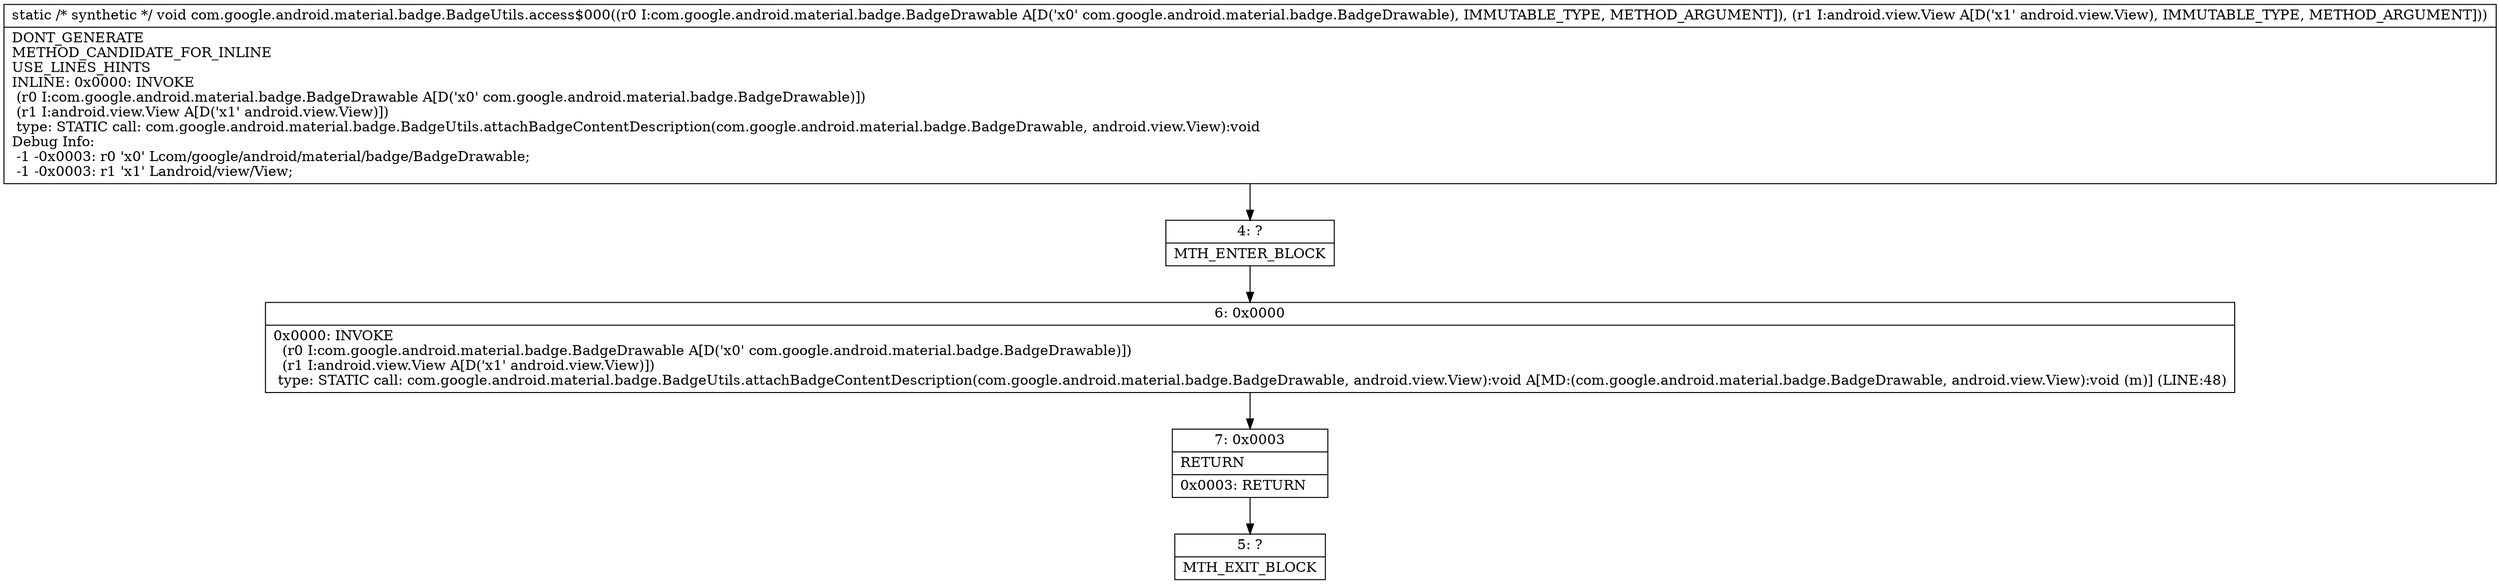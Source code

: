 digraph "CFG forcom.google.android.material.badge.BadgeUtils.access$000(Lcom\/google\/android\/material\/badge\/BadgeDrawable;Landroid\/view\/View;)V" {
Node_4 [shape=record,label="{4\:\ ?|MTH_ENTER_BLOCK\l}"];
Node_6 [shape=record,label="{6\:\ 0x0000|0x0000: INVOKE  \l  (r0 I:com.google.android.material.badge.BadgeDrawable A[D('x0' com.google.android.material.badge.BadgeDrawable)])\l  (r1 I:android.view.View A[D('x1' android.view.View)])\l type: STATIC call: com.google.android.material.badge.BadgeUtils.attachBadgeContentDescription(com.google.android.material.badge.BadgeDrawable, android.view.View):void A[MD:(com.google.android.material.badge.BadgeDrawable, android.view.View):void (m)] (LINE:48)\l}"];
Node_7 [shape=record,label="{7\:\ 0x0003|RETURN\l|0x0003: RETURN   \l}"];
Node_5 [shape=record,label="{5\:\ ?|MTH_EXIT_BLOCK\l}"];
MethodNode[shape=record,label="{static \/* synthetic *\/ void com.google.android.material.badge.BadgeUtils.access$000((r0 I:com.google.android.material.badge.BadgeDrawable A[D('x0' com.google.android.material.badge.BadgeDrawable), IMMUTABLE_TYPE, METHOD_ARGUMENT]), (r1 I:android.view.View A[D('x1' android.view.View), IMMUTABLE_TYPE, METHOD_ARGUMENT]))  | DONT_GENERATE\lMETHOD_CANDIDATE_FOR_INLINE\lUSE_LINES_HINTS\lINLINE: 0x0000: INVOKE  \l  (r0 I:com.google.android.material.badge.BadgeDrawable A[D('x0' com.google.android.material.badge.BadgeDrawable)])\l  (r1 I:android.view.View A[D('x1' android.view.View)])\l type: STATIC call: com.google.android.material.badge.BadgeUtils.attachBadgeContentDescription(com.google.android.material.badge.BadgeDrawable, android.view.View):void\lDebug Info:\l  \-1 \-0x0003: r0 'x0' Lcom\/google\/android\/material\/badge\/BadgeDrawable;\l  \-1 \-0x0003: r1 'x1' Landroid\/view\/View;\l}"];
MethodNode -> Node_4;Node_4 -> Node_6;
Node_6 -> Node_7;
Node_7 -> Node_5;
}

